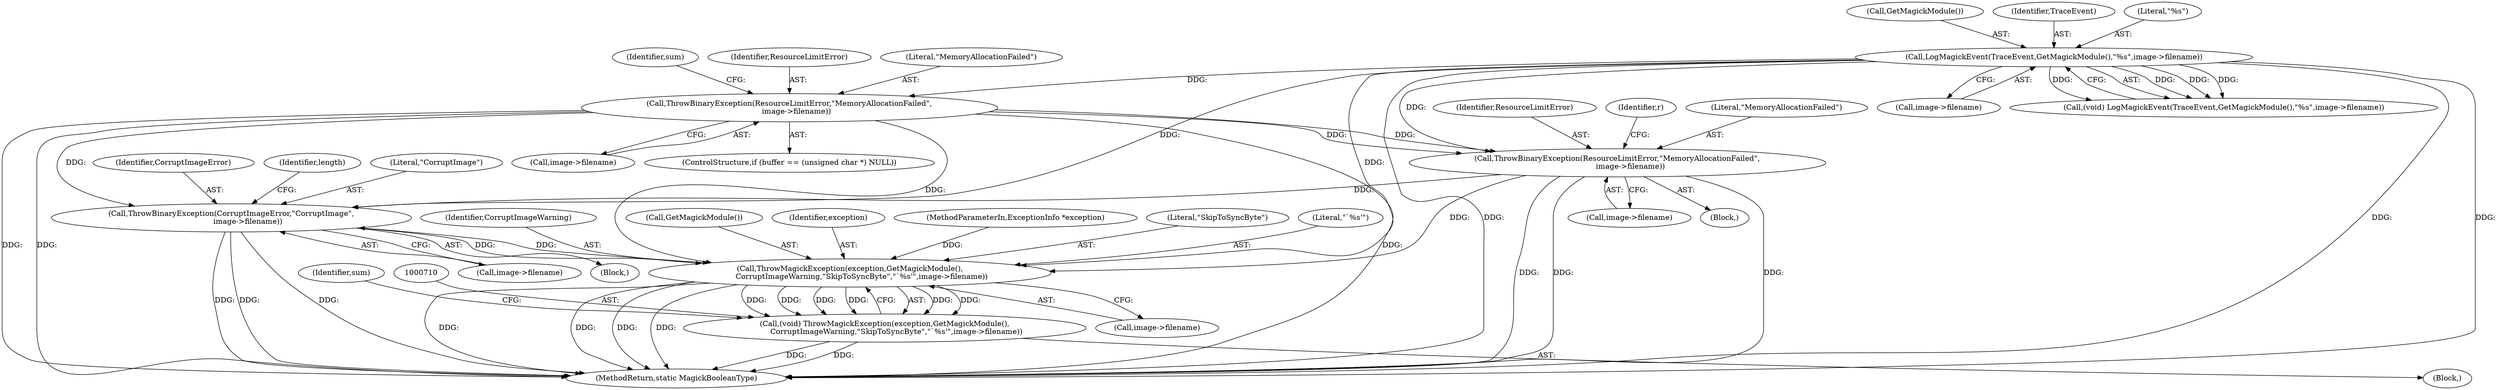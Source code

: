 digraph "0_ImageMagick_1e6a3ace073c9ec9c71e439c111d23c6e66cb6ae@pointer" {
"1000236" [label="(Call,ThrowBinaryException(ResourceLimitError,\"MemoryAllocationFailed\",\n      image->filename))"];
"1000196" [label="(Call,LogMagickEvent(TraceEvent,GetMagickModule(),\"%s\",image->filename))"];
"1000348" [label="(Call,ThrowBinaryException(ResourceLimitError,\"MemoryAllocationFailed\",\n           image->filename))"];
"1000656" [label="(Call,ThrowBinaryException(CorruptImageError,\"CorruptImage\",\n              image->filename))"];
"1000711" [label="(Call,ThrowMagickException(exception,GetMagickModule(),\n          CorruptImageWarning,\"SkipToSyncByte\",\"`%s'\",image->filename))"];
"1000709" [label="(Call,(void) ThrowMagickException(exception,GetMagickModule(),\n          CorruptImageWarning,\"SkipToSyncByte\",\"`%s'\",image->filename))"];
"1000656" [label="(Call,ThrowBinaryException(CorruptImageError,\"CorruptImage\",\n              image->filename))"];
"1000237" [label="(Identifier,ResourceLimitError)"];
"1000200" [label="(Call,image->filename)"];
"1000348" [label="(Call,ThrowBinaryException(ResourceLimitError,\"MemoryAllocationFailed\",\n           image->filename))"];
"1000708" [label="(Block,)"];
"1000713" [label="(Call,GetMagickModule())"];
"1000712" [label="(Identifier,exception)"];
"1000239" [label="(Call,image->filename)"];
"1000351" [label="(Call,image->filename)"];
"1000658" [label="(Literal,\"CorruptImage\")"];
"1000349" [label="(Identifier,ResourceLimitError)"];
"1000355" [label="(Identifier,r)"];
"1000111" [label="(MethodParameterIn,ExceptionInfo *exception)"];
"1000657" [label="(Identifier,CorruptImageError)"];
"1000715" [label="(Literal,\"SkipToSyncByte\")"];
"1000198" [label="(Call,GetMagickModule())"];
"1000230" [label="(ControlStructure,if (buffer == (unsigned char *) NULL))"];
"1000711" [label="(Call,ThrowMagickException(exception,GetMagickModule(),\n          CorruptImageWarning,\"SkipToSyncByte\",\"`%s'\",image->filename))"];
"1000197" [label="(Identifier,TraceEvent)"];
"1000663" [label="(Identifier,length)"];
"1000717" [label="(Call,image->filename)"];
"1000723" [label="(Identifier,sum)"];
"1000716" [label="(Literal,\"`%s'\")"];
"1000659" [label="(Call,image->filename)"];
"1000238" [label="(Literal,\"MemoryAllocationFailed\")"];
"1000196" [label="(Call,LogMagickEvent(TraceEvent,GetMagickModule(),\"%s\",image->filename))"];
"1000199" [label="(Literal,\"%s\")"];
"1000236" [label="(Call,ThrowBinaryException(ResourceLimitError,\"MemoryAllocationFailed\",\n      image->filename))"];
"1000823" [label="(MethodReturn,static MagickBooleanType)"];
"1000322" [label="(Block,)"];
"1000623" [label="(Block,)"];
"1000243" [label="(Identifier,sum)"];
"1000714" [label="(Identifier,CorruptImageWarning)"];
"1000709" [label="(Call,(void) ThrowMagickException(exception,GetMagickModule(),\n          CorruptImageWarning,\"SkipToSyncByte\",\"`%s'\",image->filename))"];
"1000194" [label="(Call,(void) LogMagickEvent(TraceEvent,GetMagickModule(),\"%s\",image->filename))"];
"1000350" [label="(Literal,\"MemoryAllocationFailed\")"];
"1000236" -> "1000230"  [label="AST: "];
"1000236" -> "1000239"  [label="CFG: "];
"1000237" -> "1000236"  [label="AST: "];
"1000238" -> "1000236"  [label="AST: "];
"1000239" -> "1000236"  [label="AST: "];
"1000243" -> "1000236"  [label="CFG: "];
"1000236" -> "1000823"  [label="DDG: "];
"1000236" -> "1000823"  [label="DDG: "];
"1000236" -> "1000823"  [label="DDG: "];
"1000196" -> "1000236"  [label="DDG: "];
"1000236" -> "1000348"  [label="DDG: "];
"1000236" -> "1000348"  [label="DDG: "];
"1000236" -> "1000656"  [label="DDG: "];
"1000236" -> "1000711"  [label="DDG: "];
"1000196" -> "1000194"  [label="AST: "];
"1000196" -> "1000200"  [label="CFG: "];
"1000197" -> "1000196"  [label="AST: "];
"1000198" -> "1000196"  [label="AST: "];
"1000199" -> "1000196"  [label="AST: "];
"1000200" -> "1000196"  [label="AST: "];
"1000194" -> "1000196"  [label="CFG: "];
"1000196" -> "1000823"  [label="DDG: "];
"1000196" -> "1000823"  [label="DDG: "];
"1000196" -> "1000823"  [label="DDG: "];
"1000196" -> "1000194"  [label="DDG: "];
"1000196" -> "1000194"  [label="DDG: "];
"1000196" -> "1000194"  [label="DDG: "];
"1000196" -> "1000194"  [label="DDG: "];
"1000196" -> "1000348"  [label="DDG: "];
"1000196" -> "1000656"  [label="DDG: "];
"1000196" -> "1000711"  [label="DDG: "];
"1000348" -> "1000322"  [label="AST: "];
"1000348" -> "1000351"  [label="CFG: "];
"1000349" -> "1000348"  [label="AST: "];
"1000350" -> "1000348"  [label="AST: "];
"1000351" -> "1000348"  [label="AST: "];
"1000355" -> "1000348"  [label="CFG: "];
"1000348" -> "1000823"  [label="DDG: "];
"1000348" -> "1000823"  [label="DDG: "];
"1000348" -> "1000823"  [label="DDG: "];
"1000348" -> "1000656"  [label="DDG: "];
"1000348" -> "1000711"  [label="DDG: "];
"1000656" -> "1000623"  [label="AST: "];
"1000656" -> "1000659"  [label="CFG: "];
"1000657" -> "1000656"  [label="AST: "];
"1000658" -> "1000656"  [label="AST: "];
"1000659" -> "1000656"  [label="AST: "];
"1000663" -> "1000656"  [label="CFG: "];
"1000656" -> "1000823"  [label="DDG: "];
"1000656" -> "1000823"  [label="DDG: "];
"1000656" -> "1000823"  [label="DDG: "];
"1000711" -> "1000656"  [label="DDG: "];
"1000656" -> "1000711"  [label="DDG: "];
"1000711" -> "1000709"  [label="AST: "];
"1000711" -> "1000717"  [label="CFG: "];
"1000712" -> "1000711"  [label="AST: "];
"1000713" -> "1000711"  [label="AST: "];
"1000714" -> "1000711"  [label="AST: "];
"1000715" -> "1000711"  [label="AST: "];
"1000716" -> "1000711"  [label="AST: "];
"1000717" -> "1000711"  [label="AST: "];
"1000709" -> "1000711"  [label="CFG: "];
"1000711" -> "1000823"  [label="DDG: "];
"1000711" -> "1000823"  [label="DDG: "];
"1000711" -> "1000823"  [label="DDG: "];
"1000711" -> "1000823"  [label="DDG: "];
"1000711" -> "1000709"  [label="DDG: "];
"1000711" -> "1000709"  [label="DDG: "];
"1000711" -> "1000709"  [label="DDG: "];
"1000711" -> "1000709"  [label="DDG: "];
"1000711" -> "1000709"  [label="DDG: "];
"1000711" -> "1000709"  [label="DDG: "];
"1000111" -> "1000711"  [label="DDG: "];
"1000709" -> "1000708"  [label="AST: "];
"1000710" -> "1000709"  [label="AST: "];
"1000723" -> "1000709"  [label="CFG: "];
"1000709" -> "1000823"  [label="DDG: "];
"1000709" -> "1000823"  [label="DDG: "];
}
